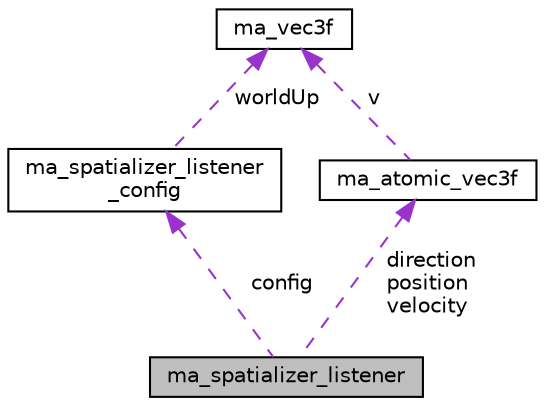 digraph "ma_spatializer_listener"
{
 // LATEX_PDF_SIZE
  edge [fontname="Helvetica",fontsize="10",labelfontname="Helvetica",labelfontsize="10"];
  node [fontname="Helvetica",fontsize="10",shape=record];
  Node1 [label="ma_spatializer_listener",height=0.2,width=0.4,color="black", fillcolor="grey75", style="filled", fontcolor="black",tooltip=" "];
  Node2 -> Node1 [dir="back",color="darkorchid3",fontsize="10",style="dashed",label=" config" ,fontname="Helvetica"];
  Node2 [label="ma_spatializer_listener\l_config",height=0.2,width=0.4,color="black", fillcolor="white", style="filled",URL="$structma__spatializer__listener__config.html",tooltip=" "];
  Node3 -> Node2 [dir="back",color="darkorchid3",fontsize="10",style="dashed",label=" worldUp" ,fontname="Helvetica"];
  Node3 [label="ma_vec3f",height=0.2,width=0.4,color="black", fillcolor="white", style="filled",URL="$structma__vec3f.html",tooltip=" "];
  Node4 -> Node1 [dir="back",color="darkorchid3",fontsize="10",style="dashed",label=" direction\nposition\nvelocity" ,fontname="Helvetica"];
  Node4 [label="ma_atomic_vec3f",height=0.2,width=0.4,color="black", fillcolor="white", style="filled",URL="$structma__atomic__vec3f.html",tooltip=" "];
  Node3 -> Node4 [dir="back",color="darkorchid3",fontsize="10",style="dashed",label=" v" ,fontname="Helvetica"];
}
